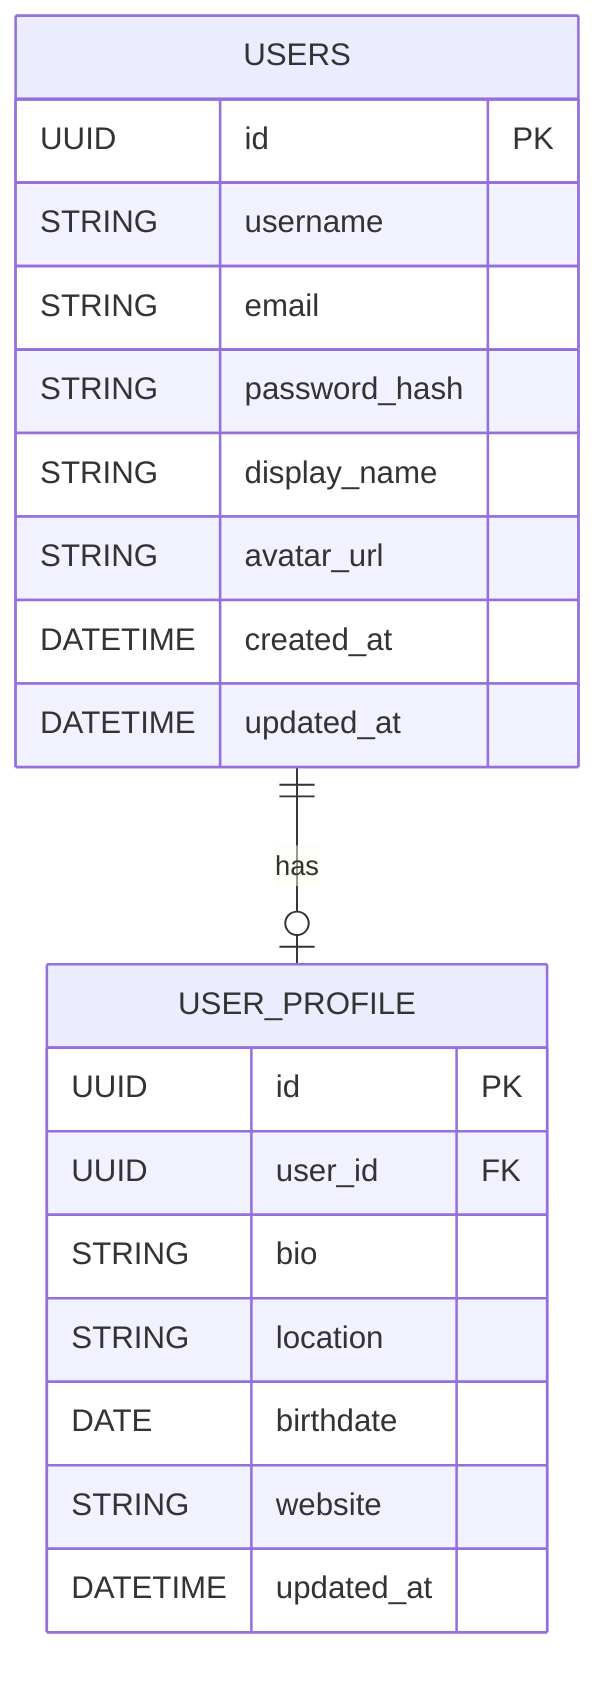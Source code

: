 %% user\docs\erd.mmd

erDiagram
    USERS {
        UUID id PK
        STRING username
        STRING email
        STRING password_hash
        STRING display_name
        STRING avatar_url
        DATETIME created_at
        DATETIME updated_at
    }
    USER_PROFILE {
        UUID id PK
        UUID user_id FK
        STRING bio
        STRING location
        DATE birthdate
        STRING website
        DATETIME updated_at
    }
    USERS ||--o| USER_PROFILE : "has"